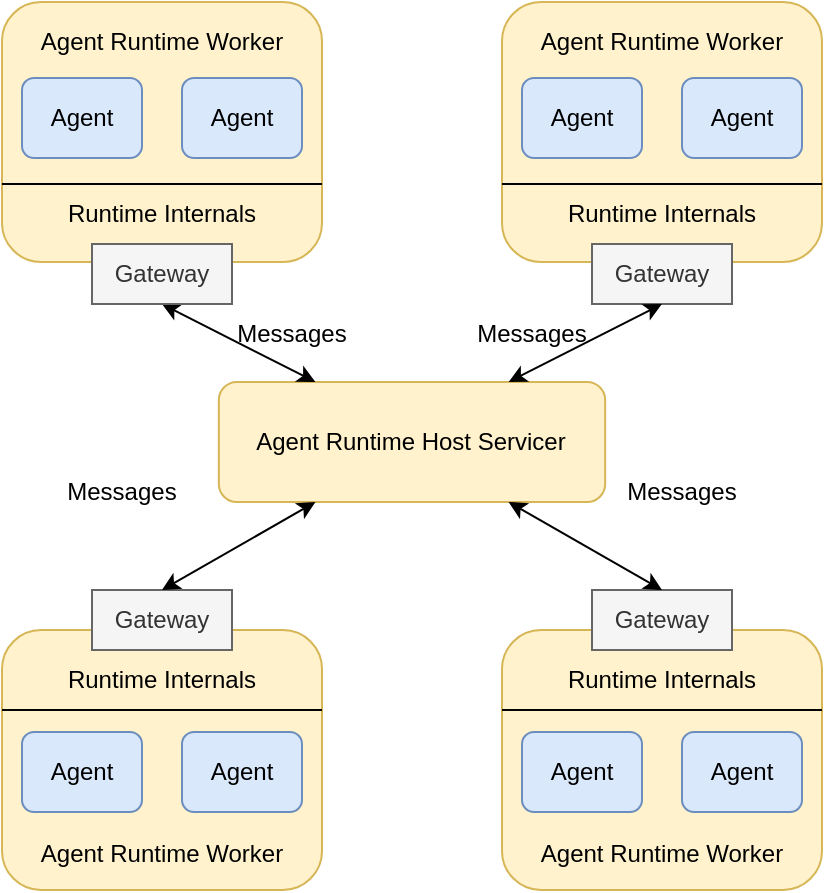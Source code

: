 <mxfile version="24.7.6">
  <diagram name="Page-1" id="RjQ-yjMprM0l9Swcy9ED">
    <mxGraphModel dx="765" dy="1158" grid="1" gridSize="10" guides="1" tooltips="1" connect="1" arrows="1" fold="1" page="1" pageScale="1" pageWidth="850" pageHeight="1100" math="0" shadow="0">
      <root>
        <mxCell id="0" />
        <mxCell id="1" parent="0" />
        <mxCell id="8GsP74nl-6KZMK6J00mR-35" value="" style="rounded=1;whiteSpace=wrap;html=1;fillColor=#fff2cc;strokeColor=#d6b656;" parent="1" vertex="1">
          <mxGeometry x="420" y="544" width="160" height="130" as="geometry" />
        </mxCell>
        <mxCell id="8GsP74nl-6KZMK6J00mR-36" value="Agent Runtime Worker" style="text;html=1;align=center;verticalAlign=middle;whiteSpace=wrap;rounded=0;" parent="1" vertex="1">
          <mxGeometry x="435" y="641" width="130" height="30" as="geometry" />
        </mxCell>
        <mxCell id="8GsP74nl-6KZMK6J00mR-37" value="Agent" style="rounded=1;whiteSpace=wrap;html=1;fillColor=#dae8fc;strokeColor=#6c8ebf;" parent="1" vertex="1">
          <mxGeometry x="430" y="595" width="60" height="40" as="geometry" />
        </mxCell>
        <mxCell id="8GsP74nl-6KZMK6J00mR-38" value="" style="endArrow=none;html=1;rounded=0;entryX=1;entryY=0.25;entryDx=0;entryDy=0;" parent="1" edge="1">
          <mxGeometry width="50" height="50" relative="1" as="geometry">
            <mxPoint x="420" y="584" as="sourcePoint" />
            <mxPoint x="580" y="584" as="targetPoint" />
          </mxGeometry>
        </mxCell>
        <mxCell id="8GsP74nl-6KZMK6J00mR-39" value="Runtime Internals" style="text;html=1;align=center;verticalAlign=middle;whiteSpace=wrap;rounded=0;" parent="1" vertex="1">
          <mxGeometry x="445" y="554" width="110" height="30" as="geometry" />
        </mxCell>
        <mxCell id="8GsP74nl-6KZMK6J00mR-46" value="Gateway" style="rounded=0;whiteSpace=wrap;html=1;fillColor=#f5f5f5;strokeColor=#666666;fontColor=#333333;" parent="1" vertex="1">
          <mxGeometry x="465" y="524" width="70" height="30" as="geometry" />
        </mxCell>
        <mxCell id="8GsP74nl-6KZMK6J00mR-47" value="Agent" style="rounded=1;whiteSpace=wrap;html=1;fillColor=#dae8fc;strokeColor=#6c8ebf;" parent="1" vertex="1">
          <mxGeometry x="510" y="595" width="60" height="40" as="geometry" />
        </mxCell>
        <mxCell id="8GsP74nl-6KZMK6J00mR-51" value="Messages" style="text;html=1;align=center;verticalAlign=middle;whiteSpace=wrap;rounded=0;" parent="1" vertex="1">
          <mxGeometry x="480" y="460" width="60" height="30" as="geometry" />
        </mxCell>
        <mxCell id="8GsP74nl-6KZMK6J00mR-52" value="" style="rounded=1;whiteSpace=wrap;html=1;fillColor=#fff2cc;strokeColor=#d6b656;" parent="1" vertex="1">
          <mxGeometry x="170" y="544" width="160" height="130" as="geometry" />
        </mxCell>
        <mxCell id="8GsP74nl-6KZMK6J00mR-53" value="Agent Runtime Worker" style="text;html=1;align=center;verticalAlign=middle;whiteSpace=wrap;rounded=0;" parent="1" vertex="1">
          <mxGeometry x="185" y="641" width="130" height="30" as="geometry" />
        </mxCell>
        <mxCell id="8GsP74nl-6KZMK6J00mR-54" value="Agent" style="rounded=1;whiteSpace=wrap;html=1;fillColor=#dae8fc;strokeColor=#6c8ebf;" parent="1" vertex="1">
          <mxGeometry x="180" y="595" width="60" height="40" as="geometry" />
        </mxCell>
        <mxCell id="8GsP74nl-6KZMK6J00mR-55" value="" style="endArrow=none;html=1;rounded=0;entryX=1;entryY=0.25;entryDx=0;entryDy=0;" parent="1" edge="1">
          <mxGeometry width="50" height="50" relative="1" as="geometry">
            <mxPoint x="170" y="584" as="sourcePoint" />
            <mxPoint x="330" y="584" as="targetPoint" />
          </mxGeometry>
        </mxCell>
        <mxCell id="8GsP74nl-6KZMK6J00mR-56" value="Runtime Internals" style="text;html=1;align=center;verticalAlign=middle;whiteSpace=wrap;rounded=0;" parent="1" vertex="1">
          <mxGeometry x="195" y="554" width="110" height="30" as="geometry" />
        </mxCell>
        <mxCell id="8GsP74nl-6KZMK6J00mR-57" value="Gateway" style="rounded=0;whiteSpace=wrap;html=1;fillColor=#f5f5f5;strokeColor=#666666;fontColor=#333333;" parent="1" vertex="1">
          <mxGeometry x="215" y="524" width="70" height="30" as="geometry" />
        </mxCell>
        <mxCell id="8GsP74nl-6KZMK6J00mR-58" value="Agent" style="rounded=1;whiteSpace=wrap;html=1;fillColor=#dae8fc;strokeColor=#6c8ebf;" parent="1" vertex="1">
          <mxGeometry x="260" y="595" width="60" height="40" as="geometry" />
        </mxCell>
        <mxCell id="vdA4A5oa0nTi3r876v9t-1" value="Agent Runtime Host Servicer" style="rounded=1;whiteSpace=wrap;html=1;fillColor=#fff2cc;strokeColor=#d6b656;" parent="1" vertex="1">
          <mxGeometry x="278.42" y="420" width="193.16" height="60" as="geometry" />
        </mxCell>
        <mxCell id="vdA4A5oa0nTi3r876v9t-3" value="" style="endArrow=classic;startArrow=classic;html=1;rounded=0;exitX=0.5;exitY=0;exitDx=0;exitDy=0;entryX=0.25;entryY=1;entryDx=0;entryDy=0;" parent="1" source="8GsP74nl-6KZMK6J00mR-57" target="vdA4A5oa0nTi3r876v9t-1" edge="1">
          <mxGeometry width="50" height="50" relative="1" as="geometry">
            <mxPoint x="270" y="500" as="sourcePoint" />
            <mxPoint x="300" y="457" as="targetPoint" />
          </mxGeometry>
        </mxCell>
        <mxCell id="vdA4A5oa0nTi3r876v9t-4" value="" style="endArrow=classic;startArrow=classic;html=1;rounded=0;exitX=0.5;exitY=0;exitDx=0;exitDy=0;entryX=0.75;entryY=1;entryDx=0;entryDy=0;" parent="1" source="8GsP74nl-6KZMK6J00mR-46" target="vdA4A5oa0nTi3r876v9t-1" edge="1">
          <mxGeometry width="50" height="50" relative="1" as="geometry">
            <mxPoint x="460" y="470" as="sourcePoint" />
            <mxPoint x="510" y="420" as="targetPoint" />
          </mxGeometry>
        </mxCell>
        <mxCell id="vdA4A5oa0nTi3r876v9t-5" value="" style="endArrow=classic;html=1;rounded=0;entryX=0.5;entryY=1;entryDx=0;entryDy=0;exitX=0.25;exitY=0;exitDx=0;exitDy=0;startArrow=classic;startFill=1;" parent="1" source="vdA4A5oa0nTi3r876v9t-1" target="DxK2RyRN8qJiN3uKQ46P-6" edge="1">
          <mxGeometry width="50" height="50" relative="1" as="geometry">
            <mxPoint x="460" y="470" as="sourcePoint" />
            <mxPoint x="375" y="390" as="targetPoint" />
          </mxGeometry>
        </mxCell>
        <mxCell id="vdA4A5oa0nTi3r876v9t-6" value="Messages" style="text;html=1;align=center;verticalAlign=middle;whiteSpace=wrap;rounded=0;" parent="1" vertex="1">
          <mxGeometry x="405" y="381" width="60" height="30" as="geometry" />
        </mxCell>
        <mxCell id="vdA4A5oa0nTi3r876v9t-8" value="Messages" style="text;html=1;align=center;verticalAlign=middle;whiteSpace=wrap;rounded=0;" parent="1" vertex="1">
          <mxGeometry x="200" y="460" width="60" height="30" as="geometry" />
        </mxCell>
        <mxCell id="DxK2RyRN8qJiN3uKQ46P-1" value="" style="rounded=1;whiteSpace=wrap;html=1;fillColor=#fff2cc;strokeColor=#d6b656;" vertex="1" parent="1">
          <mxGeometry x="170" y="230" width="160" height="130" as="geometry" />
        </mxCell>
        <mxCell id="DxK2RyRN8qJiN3uKQ46P-2" value="Agent Runtime Worker" style="text;html=1;align=center;verticalAlign=middle;whiteSpace=wrap;rounded=0;" vertex="1" parent="1">
          <mxGeometry x="185" y="235" width="130" height="30" as="geometry" />
        </mxCell>
        <mxCell id="DxK2RyRN8qJiN3uKQ46P-3" value="Agent" style="rounded=1;whiteSpace=wrap;html=1;fillColor=#dae8fc;strokeColor=#6c8ebf;" vertex="1" parent="1">
          <mxGeometry x="180" y="268" width="60" height="40" as="geometry" />
        </mxCell>
        <mxCell id="DxK2RyRN8qJiN3uKQ46P-4" value="" style="endArrow=none;html=1;rounded=0;entryX=1;entryY=0.25;entryDx=0;entryDy=0;" edge="1" parent="1">
          <mxGeometry width="50" height="50" relative="1" as="geometry">
            <mxPoint x="170" y="321" as="sourcePoint" />
            <mxPoint x="330" y="321" as="targetPoint" />
          </mxGeometry>
        </mxCell>
        <mxCell id="DxK2RyRN8qJiN3uKQ46P-5" value="Runtime Internals" style="text;html=1;align=center;verticalAlign=middle;whiteSpace=wrap;rounded=0;" vertex="1" parent="1">
          <mxGeometry x="195" y="321" width="110" height="30" as="geometry" />
        </mxCell>
        <mxCell id="DxK2RyRN8qJiN3uKQ46P-6" value="Gateway" style="rounded=0;whiteSpace=wrap;html=1;fillColor=#f5f5f5;strokeColor=#666666;fontColor=#333333;" vertex="1" parent="1">
          <mxGeometry x="215" y="351" width="70" height="30" as="geometry" />
        </mxCell>
        <mxCell id="DxK2RyRN8qJiN3uKQ46P-7" value="Agent" style="rounded=1;whiteSpace=wrap;html=1;fillColor=#dae8fc;strokeColor=#6c8ebf;" vertex="1" parent="1">
          <mxGeometry x="260" y="268" width="60" height="40" as="geometry" />
        </mxCell>
        <mxCell id="DxK2RyRN8qJiN3uKQ46P-8" value="" style="rounded=1;whiteSpace=wrap;html=1;fillColor=#fff2cc;strokeColor=#d6b656;" vertex="1" parent="1">
          <mxGeometry x="420" y="230" width="160" height="130" as="geometry" />
        </mxCell>
        <mxCell id="DxK2RyRN8qJiN3uKQ46P-9" value="Agent Runtime Worker" style="text;html=1;align=center;verticalAlign=middle;whiteSpace=wrap;rounded=0;" vertex="1" parent="1">
          <mxGeometry x="435" y="235" width="130" height="30" as="geometry" />
        </mxCell>
        <mxCell id="DxK2RyRN8qJiN3uKQ46P-10" value="Agent" style="rounded=1;whiteSpace=wrap;html=1;fillColor=#dae8fc;strokeColor=#6c8ebf;" vertex="1" parent="1">
          <mxGeometry x="430" y="268" width="60" height="40" as="geometry" />
        </mxCell>
        <mxCell id="DxK2RyRN8qJiN3uKQ46P-11" value="" style="endArrow=none;html=1;rounded=0;entryX=1;entryY=0.25;entryDx=0;entryDy=0;" edge="1" parent="1">
          <mxGeometry width="50" height="50" relative="1" as="geometry">
            <mxPoint x="420" y="321" as="sourcePoint" />
            <mxPoint x="580" y="321" as="targetPoint" />
          </mxGeometry>
        </mxCell>
        <mxCell id="DxK2RyRN8qJiN3uKQ46P-12" value="Runtime Internals" style="text;html=1;align=center;verticalAlign=middle;whiteSpace=wrap;rounded=0;" vertex="1" parent="1">
          <mxGeometry x="445" y="321" width="110" height="30" as="geometry" />
        </mxCell>
        <mxCell id="DxK2RyRN8qJiN3uKQ46P-13" value="Gateway" style="rounded=0;whiteSpace=wrap;html=1;fillColor=#f5f5f5;strokeColor=#666666;fontColor=#333333;" vertex="1" parent="1">
          <mxGeometry x="465" y="351" width="70" height="30" as="geometry" />
        </mxCell>
        <mxCell id="DxK2RyRN8qJiN3uKQ46P-14" value="Agent" style="rounded=1;whiteSpace=wrap;html=1;fillColor=#dae8fc;strokeColor=#6c8ebf;" vertex="1" parent="1">
          <mxGeometry x="510" y="268" width="60" height="40" as="geometry" />
        </mxCell>
        <mxCell id="DxK2RyRN8qJiN3uKQ46P-15" value="" style="endArrow=classic;html=1;rounded=0;entryX=0.5;entryY=1;entryDx=0;entryDy=0;exitX=0.75;exitY=0;exitDx=0;exitDy=0;startArrow=classic;startFill=1;" edge="1" parent="1" source="vdA4A5oa0nTi3r876v9t-1" target="DxK2RyRN8qJiN3uKQ46P-13">
          <mxGeometry width="50" height="50" relative="1" as="geometry">
            <mxPoint x="337" y="430" as="sourcePoint" />
            <mxPoint x="260" y="391" as="targetPoint" />
          </mxGeometry>
        </mxCell>
        <mxCell id="DxK2RyRN8qJiN3uKQ46P-16" value="Messages" style="text;html=1;align=center;verticalAlign=middle;whiteSpace=wrap;rounded=0;" vertex="1" parent="1">
          <mxGeometry x="285" y="381" width="60" height="30" as="geometry" />
        </mxCell>
      </root>
    </mxGraphModel>
  </diagram>
</mxfile>
